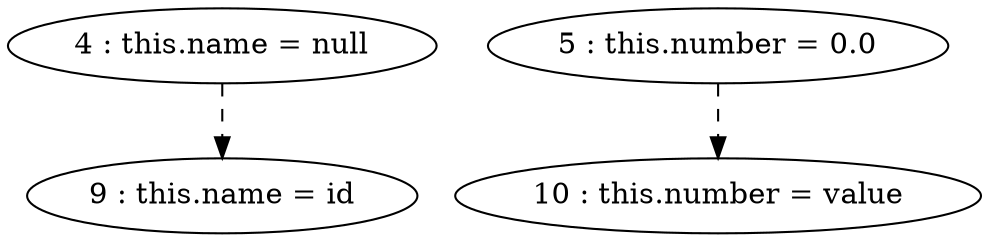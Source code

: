 digraph G {
"4 : this.name = null"
"4 : this.name = null" -> "9 : this.name = id" [style=dashed]
"5 : this.number = 0.0"
"5 : this.number = 0.0" -> "10 : this.number = value" [style=dashed]
"9 : this.name = id"
"10 : this.number = value"
}